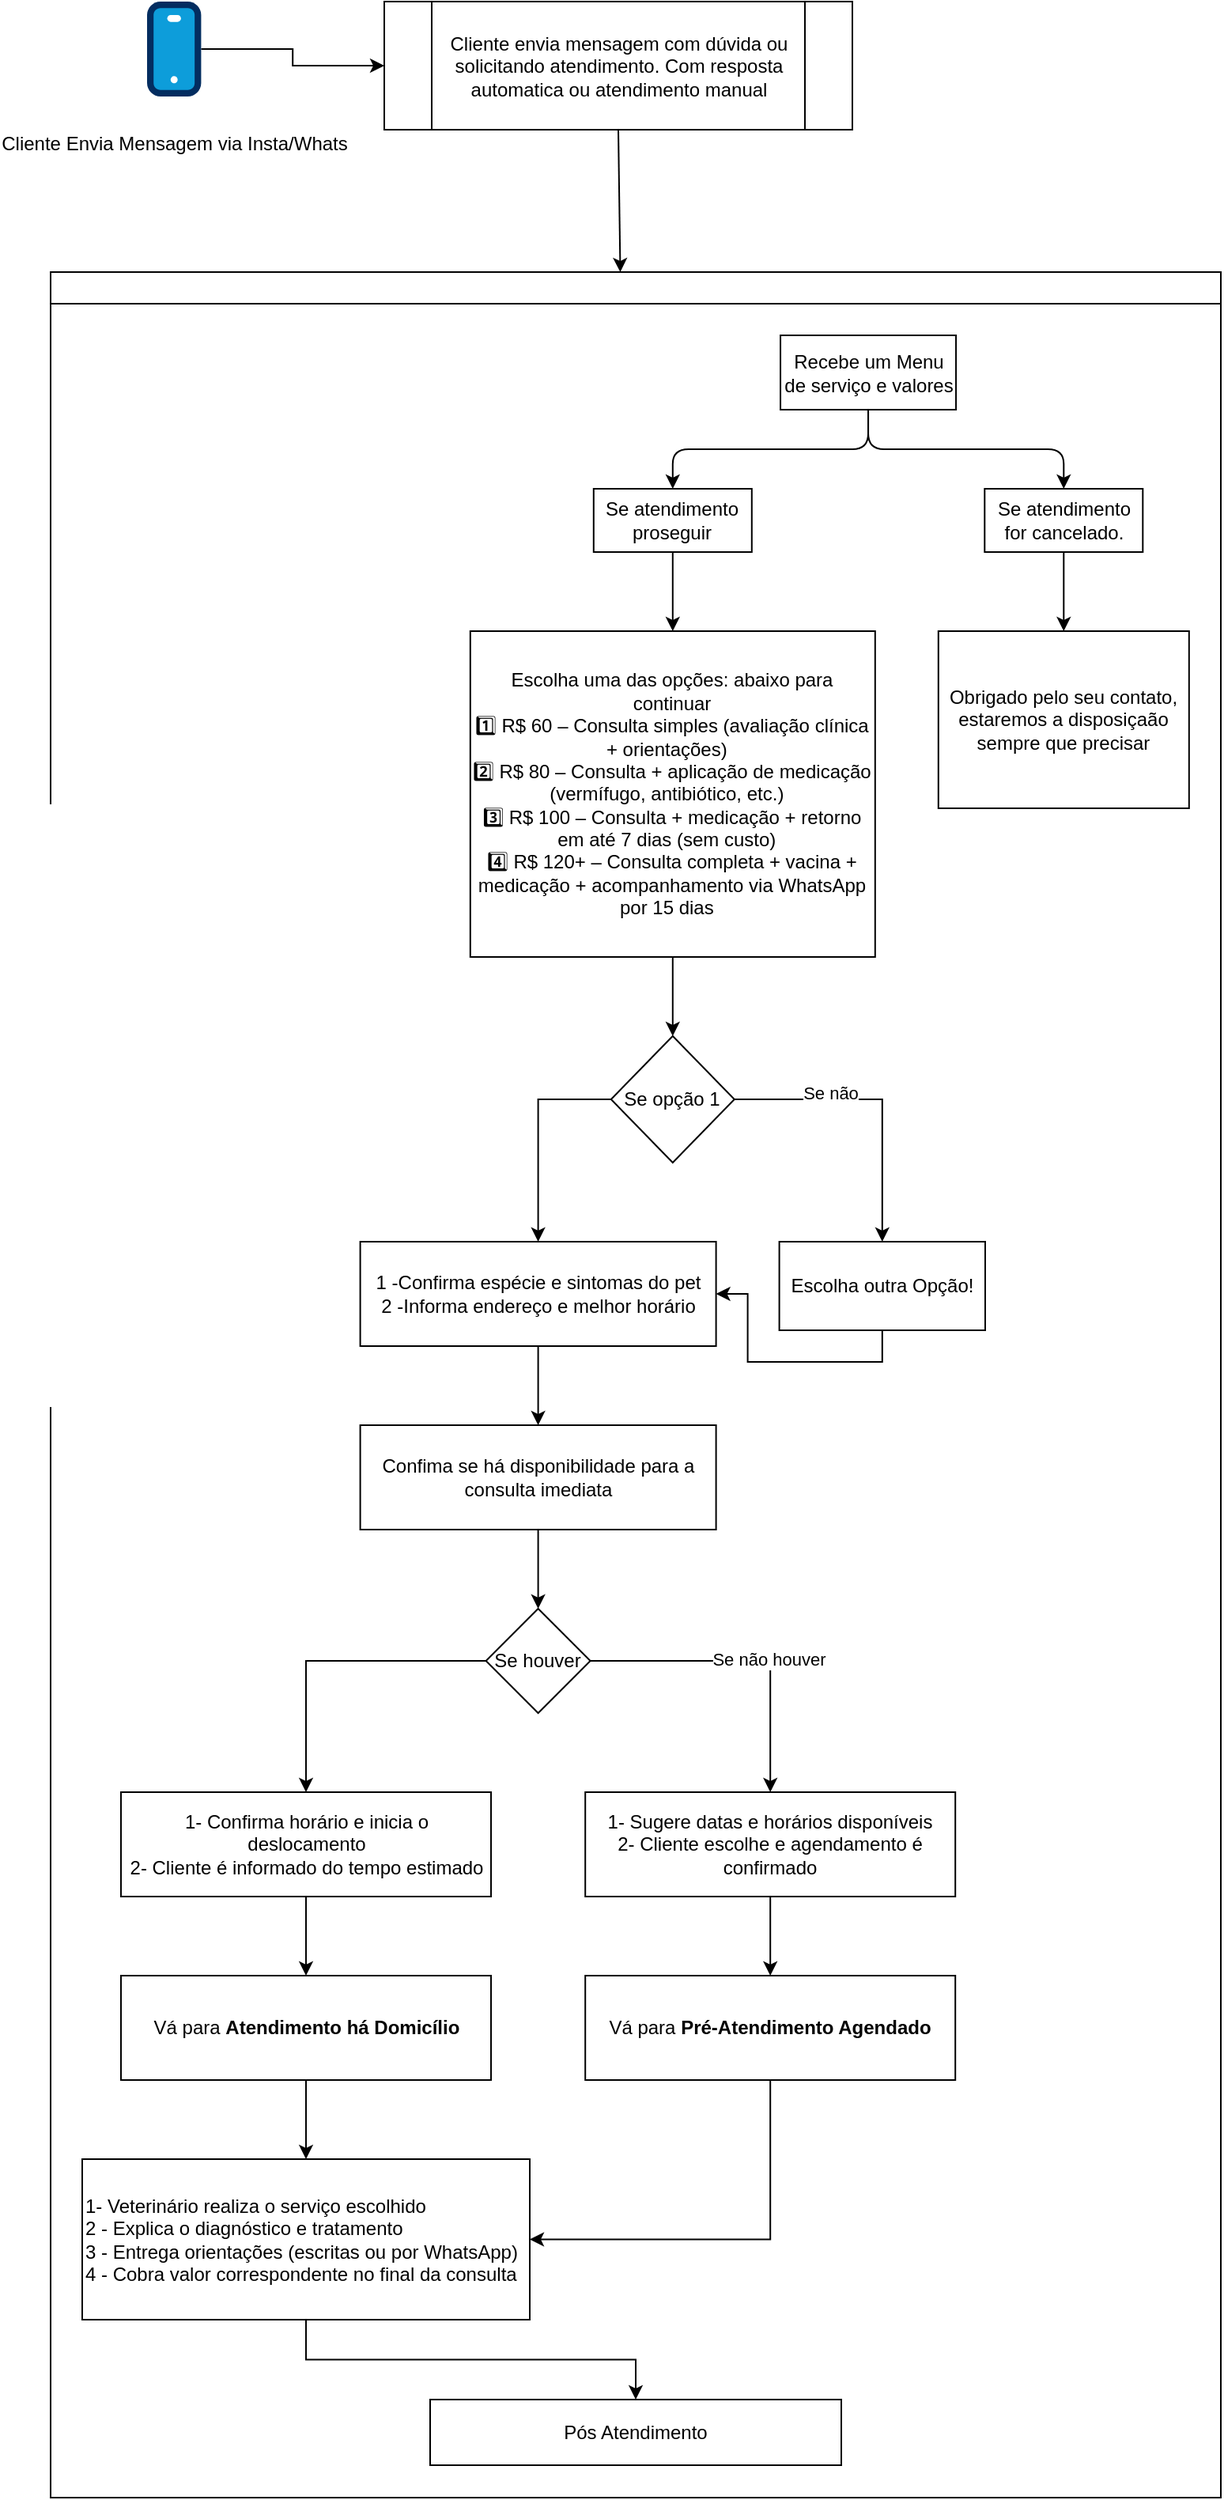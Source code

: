 <mxfile version="28.0.7">
  <diagram name="Page-1" id="y3ROc2sPGpsVdJIadmc_">
    <mxGraphModel dx="1201" dy="510" grid="0" gridSize="10" guides="1" tooltips="1" connect="1" arrows="1" fold="1" page="1" pageScale="1" pageWidth="1654" pageHeight="1169" math="0" shadow="0">
      <root>
        <mxCell id="0" />
        <mxCell id="1" parent="0" />
        <mxCell id="LuNSkz3YYq7r58OBSz8q-1" value="Cliente envia mensagem com dúvida ou solicitando atendimento. Com resposta automatica ou atendimento manual" style="shape=process;whiteSpace=wrap;html=1;backgroundOutline=1;" vertex="1" parent="1">
          <mxGeometry x="460" y="40" width="296" height="81" as="geometry" />
        </mxCell>
        <mxCell id="LuNSkz3YYq7r58OBSz8q-10" value="" style="edgeStyle=orthogonalEdgeStyle;rounded=0;orthogonalLoop=1;jettySize=auto;html=1;" edge="1" parent="1" source="LuNSkz3YYq7r58OBSz8q-9" target="LuNSkz3YYq7r58OBSz8q-1">
          <mxGeometry relative="1" as="geometry" />
        </mxCell>
        <mxCell id="LuNSkz3YYq7r58OBSz8q-9" value="Cliente Envia Mensagem via Insta/Whats" style="verticalLabelPosition=bottom;aspect=fixed;html=1;shape=mxgraph.salesforce.apps;" vertex="1" parent="1">
          <mxGeometry x="310" y="40" width="34.2" height="60" as="geometry" />
        </mxCell>
        <mxCell id="LuNSkz3YYq7r58OBSz8q-17" value="" style="endArrow=classic;html=1;rounded=0;exitX=0.5;exitY=1;exitDx=0;exitDy=0;" edge="1" parent="1" source="LuNSkz3YYq7r58OBSz8q-1" target="LuNSkz3YYq7r58OBSz8q-11">
          <mxGeometry width="50" height="50" relative="1" as="geometry">
            <mxPoint x="578" y="121" as="sourcePoint" />
            <mxPoint x="578" y="186" as="targetPoint" />
          </mxGeometry>
        </mxCell>
        <mxCell id="LuNSkz3YYq7r58OBSz8q-11" value="" style="swimlane;startSize=20;horizontal=1;childLayout=treeLayout;horizontalTree=0;sortEdges=1;resizable=0;containerType=tree;fontSize=12;" vertex="1" parent="1">
          <mxGeometry x="249" y="211" width="740" height="1407" as="geometry" />
        </mxCell>
        <mxCell id="LuNSkz3YYq7r58OBSz8q-12" value="Recebe um Menu de serviço e valores" style="whiteSpace=wrap;html=1;" vertex="1" parent="LuNSkz3YYq7r58OBSz8q-11">
          <mxGeometry x="461.527" y="40" width="111" height="47" as="geometry" />
        </mxCell>
        <mxCell id="LuNSkz3YYq7r58OBSz8q-13" value="Se atendimento proseguir" style="whiteSpace=wrap;html=1;" vertex="1" parent="LuNSkz3YYq7r58OBSz8q-11">
          <mxGeometry x="343.4" y="137" width="100" height="40" as="geometry" />
        </mxCell>
        <mxCell id="LuNSkz3YYq7r58OBSz8q-14" value="" style="edgeStyle=elbowEdgeStyle;elbow=vertical;html=1;rounded=1;curved=0;sourcePerimeterSpacing=0;targetPerimeterSpacing=0;startSize=6;endSize=6;" edge="1" parent="LuNSkz3YYq7r58OBSz8q-11" source="LuNSkz3YYq7r58OBSz8q-12" target="LuNSkz3YYq7r58OBSz8q-13">
          <mxGeometry relative="1" as="geometry" />
        </mxCell>
        <mxCell id="LuNSkz3YYq7r58OBSz8q-15" value="Se atendimento for cancelado." style="whiteSpace=wrap;html=1;" vertex="1" parent="LuNSkz3YYq7r58OBSz8q-11">
          <mxGeometry x="590.655" y="137" width="100" height="40" as="geometry" />
        </mxCell>
        <mxCell id="LuNSkz3YYq7r58OBSz8q-16" value="" style="edgeStyle=elbowEdgeStyle;elbow=vertical;html=1;rounded=1;curved=0;sourcePerimeterSpacing=0;targetPerimeterSpacing=0;startSize=6;endSize=6;" edge="1" parent="LuNSkz3YYq7r58OBSz8q-11" source="LuNSkz3YYq7r58OBSz8q-12" target="LuNSkz3YYq7r58OBSz8q-15">
          <mxGeometry relative="1" as="geometry" />
        </mxCell>
        <mxCell id="LuNSkz3YYq7r58OBSz8q-19" value="" style="edgeStyle=elbowEdgeStyle;elbow=vertical;html=1;rounded=1;curved=0;sourcePerimeterSpacing=0;targetPerimeterSpacing=0;startSize=6;endSize=6;" edge="1" target="LuNSkz3YYq7r58OBSz8q-20" source="LuNSkz3YYq7r58OBSz8q-15" parent="LuNSkz3YYq7r58OBSz8q-11">
          <mxGeometry relative="1" as="geometry">
            <mxPoint x="-2334.175" y="271" as="sourcePoint" />
          </mxGeometry>
        </mxCell>
        <mxCell id="LuNSkz3YYq7r58OBSz8q-20" value="&lt;div&gt;Obrigado pelo seu contato, estaremos a disposiçaão sempre que precisar&lt;/div&gt;" style="whiteSpace=wrap;html=1;" vertex="1" parent="LuNSkz3YYq7r58OBSz8q-11">
          <mxGeometry x="561.4" y="227" width="158.51" height="112" as="geometry" />
        </mxCell>
        <mxCell id="LuNSkz3YYq7r58OBSz8q-23" value="" style="edgeStyle=elbowEdgeStyle;elbow=vertical;html=1;rounded=1;curved=0;sourcePerimeterSpacing=0;targetPerimeterSpacing=0;startSize=6;endSize=6;" edge="1" target="LuNSkz3YYq7r58OBSz8q-24" source="LuNSkz3YYq7r58OBSz8q-13" parent="LuNSkz3YYq7r58OBSz8q-11">
          <mxGeometry relative="1" as="geometry">
            <mxPoint x="-2334.477" y="271" as="sourcePoint" />
          </mxGeometry>
        </mxCell>
        <mxCell id="LuNSkz3YYq7r58OBSz8q-33" style="edgeStyle=orthogonalEdgeStyle;rounded=0;orthogonalLoop=1;jettySize=auto;html=1;exitX=0.5;exitY=1;exitDx=0;exitDy=0;entryX=0.5;entryY=0;entryDx=0;entryDy=0;" edge="1" parent="LuNSkz3YYq7r58OBSz8q-11" source="LuNSkz3YYq7r58OBSz8q-24" target="LuNSkz3YYq7r58OBSz8q-30">
          <mxGeometry relative="1" as="geometry" />
        </mxCell>
        <mxCell id="LuNSkz3YYq7r58OBSz8q-24" value="&lt;div&gt;Escolha uma das opções: abaixo para continuar&lt;/div&gt;&lt;div&gt;1️⃣ R$ 60 – Consulta simples (avaliação clínica + orientações)&amp;nbsp;&amp;nbsp;&lt;br&gt;2️⃣ R$ 80 – Consulta + aplicação de medicação (vermífugo, antibiótico, etc.)&amp;nbsp;&amp;nbsp;&lt;br&gt;3️⃣ R$ 100 – Consulta + medicação + retorno em até 7 dias (sem custo)&amp;nbsp;&amp;nbsp;&lt;br&gt;4️⃣ R$ 120+ – Consulta completa + vacina + medicação + acompanhamento via WhatsApp por 15 dias&amp;nbsp;&amp;nbsp;&lt;/div&gt;" style="whiteSpace=wrap;html=1;" vertex="1" parent="LuNSkz3YYq7r58OBSz8q-11">
          <mxGeometry x="265.4" y="227" width="256" height="206" as="geometry" />
        </mxCell>
        <mxCell id="LuNSkz3YYq7r58OBSz8q-34" style="edgeStyle=orthogonalEdgeStyle;rounded=0;orthogonalLoop=1;jettySize=auto;html=1;exitX=0;exitY=0.5;exitDx=0;exitDy=0;entryX=0.5;entryY=0;entryDx=0;entryDy=0;" edge="1" parent="LuNSkz3YYq7r58OBSz8q-11" source="LuNSkz3YYq7r58OBSz8q-30" target="LuNSkz3YYq7r58OBSz8q-38">
          <mxGeometry relative="1" as="geometry">
            <mxPoint x="-2281.792" y="601" as="targetPoint" />
          </mxGeometry>
        </mxCell>
        <mxCell id="LuNSkz3YYq7r58OBSz8q-35" style="edgeStyle=orthogonalEdgeStyle;rounded=0;orthogonalLoop=1;jettySize=auto;html=1;exitX=1;exitY=0.5;exitDx=0;exitDy=0;entryX=0.5;entryY=0;entryDx=0;entryDy=0;" edge="1" parent="LuNSkz3YYq7r58OBSz8q-11" source="LuNSkz3YYq7r58OBSz8q-30" target="LuNSkz3YYq7r58OBSz8q-39">
          <mxGeometry relative="1" as="geometry">
            <mxPoint x="-2107.792" y="591" as="targetPoint" />
          </mxGeometry>
        </mxCell>
        <mxCell id="LuNSkz3YYq7r58OBSz8q-40" value="Se não" style="edgeLabel;html=1;align=center;verticalAlign=middle;resizable=0;points=[];" vertex="1" connectable="0" parent="LuNSkz3YYq7r58OBSz8q-35">
          <mxGeometry x="-0.344" y="4" relative="1" as="geometry">
            <mxPoint as="offset" />
          </mxGeometry>
        </mxCell>
        <mxCell id="LuNSkz3YYq7r58OBSz8q-30" value="&lt;div&gt;Se opção 1&lt;/div&gt;" style="rhombus;whiteSpace=wrap;html=1;" vertex="1" parent="LuNSkz3YYq7r58OBSz8q-11">
          <mxGeometry x="354.4" y="483" width="78" height="80" as="geometry" />
        </mxCell>
        <mxCell id="LuNSkz3YYq7r58OBSz8q-38" value="1 -Confirma espécie e sintomas do pet&lt;br&gt;2 -Informa endereço e melhor horário" style="rounded=0;whiteSpace=wrap;html=1;" vertex="1" parent="LuNSkz3YYq7r58OBSz8q-11">
          <mxGeometry x="195.8" y="613" width="225" height="66" as="geometry" />
        </mxCell>
        <mxCell id="LuNSkz3YYq7r58OBSz8q-63" style="edgeStyle=orthogonalEdgeStyle;rounded=0;orthogonalLoop=1;jettySize=auto;html=1;exitX=0.5;exitY=1;exitDx=0;exitDy=0;entryX=1;entryY=0.5;entryDx=0;entryDy=0;" edge="1" parent="LuNSkz3YYq7r58OBSz8q-11" source="LuNSkz3YYq7r58OBSz8q-39" target="LuNSkz3YYq7r58OBSz8q-38">
          <mxGeometry relative="1" as="geometry" />
        </mxCell>
        <mxCell id="LuNSkz3YYq7r58OBSz8q-39" value="Escolha outra Opção!" style="rounded=0;whiteSpace=wrap;html=1;" vertex="1" parent="LuNSkz3YYq7r58OBSz8q-11">
          <mxGeometry x="460.8" y="613" width="130.2" height="56" as="geometry" />
        </mxCell>
        <mxCell id="LuNSkz3YYq7r58OBSz8q-41" style="edgeStyle=orthogonalEdgeStyle;rounded=0;orthogonalLoop=1;jettySize=auto;html=1;exitX=0.5;exitY=1;exitDx=0;exitDy=0;entryX=0.5;entryY=0;entryDx=0;entryDy=0;" edge="1" target="LuNSkz3YYq7r58OBSz8q-42" source="LuNSkz3YYq7r58OBSz8q-38" parent="LuNSkz3YYq7r58OBSz8q-11">
          <mxGeometry relative="1" as="geometry">
            <mxPoint x="-1967.793" y="758" as="targetPoint" />
            <mxPoint x="-1632.165" y="680" as="sourcePoint" />
          </mxGeometry>
        </mxCell>
        <mxCell id="LuNSkz3YYq7r58OBSz8q-42" value="Confima se há disponibilidade para a consulta imediata" style="rounded=0;whiteSpace=wrap;html=1;" vertex="1" parent="LuNSkz3YYq7r58OBSz8q-11">
          <mxGeometry x="195.8" y="729" width="225" height="66" as="geometry" />
        </mxCell>
        <mxCell id="LuNSkz3YYq7r58OBSz8q-51" style="edgeStyle=orthogonalEdgeStyle;rounded=0;orthogonalLoop=1;jettySize=auto;html=1;exitX=1;exitY=0.5;exitDx=0;exitDy=0;entryX=0.5;entryY=0;entryDx=0;entryDy=0;" edge="1" parent="LuNSkz3YYq7r58OBSz8q-11" source="LuNSkz3YYq7r58OBSz8q-43" target="LuNSkz3YYq7r58OBSz8q-52">
          <mxGeometry relative="1" as="geometry">
            <mxPoint x="-1858.165" y="941.4" as="targetPoint" />
          </mxGeometry>
        </mxCell>
        <mxCell id="LuNSkz3YYq7r58OBSz8q-54" value="Se não houver" style="edgeLabel;html=1;align=center;verticalAlign=middle;resizable=0;points=[];" vertex="1" connectable="0" parent="LuNSkz3YYq7r58OBSz8q-51">
          <mxGeometry x="0.144" y="1" relative="1" as="geometry">
            <mxPoint as="offset" />
          </mxGeometry>
        </mxCell>
        <mxCell id="LuNSkz3YYq7r58OBSz8q-43" value="Se houver" style="rhombus;whiteSpace=wrap;html=1;" vertex="1" parent="LuNSkz3YYq7r58OBSz8q-11">
          <mxGeometry x="275.3" y="845" width="66" height="66" as="geometry" />
        </mxCell>
        <mxCell id="LuNSkz3YYq7r58OBSz8q-44" value="" style="edgeStyle=orthogonalEdgeStyle;rounded=0;orthogonalLoop=1;jettySize=auto;html=1;" edge="1" parent="LuNSkz3YYq7r58OBSz8q-11" source="LuNSkz3YYq7r58OBSz8q-42" target="LuNSkz3YYq7r58OBSz8q-43">
          <mxGeometry relative="1" as="geometry" />
        </mxCell>
        <mxCell id="LuNSkz3YYq7r58OBSz8q-45" style="edgeStyle=orthogonalEdgeStyle;rounded=0;orthogonalLoop=1;jettySize=auto;html=1;exitX=0.5;exitY=1;exitDx=0;exitDy=0;" edge="1" parent="LuNSkz3YYq7r58OBSz8q-11" source="LuNSkz3YYq7r58OBSz8q-43" target="LuNSkz3YYq7r58OBSz8q-43">
          <mxGeometry relative="1" as="geometry" />
        </mxCell>
        <mxCell id="LuNSkz3YYq7r58OBSz8q-49" value="&lt;div&gt;1- Confirma horário e inicia o deslocamento&lt;/div&gt;&lt;div&gt;2- Cliente é informado do tempo estimado&lt;/div&gt;" style="rounded=0;whiteSpace=wrap;html=1;" vertex="1" parent="LuNSkz3YYq7r58OBSz8q-11">
          <mxGeometry x="44.5" y="961" width="234" height="66" as="geometry" />
        </mxCell>
        <mxCell id="LuNSkz3YYq7r58OBSz8q-50" value="" style="edgeStyle=orthogonalEdgeStyle;rounded=0;orthogonalLoop=1;jettySize=auto;html=1;exitX=0;exitY=0.5;exitDx=0;exitDy=0;" edge="1" parent="LuNSkz3YYq7r58OBSz8q-11" source="LuNSkz3YYq7r58OBSz8q-43" target="LuNSkz3YYq7r58OBSz8q-49">
          <mxGeometry relative="1" as="geometry" />
        </mxCell>
        <mxCell id="LuNSkz3YYq7r58OBSz8q-52" value="1- Sugere datas e horários disponíveis&lt;br&gt;2- Cliente escolhe e agendamento é confirmado" style="rounded=0;whiteSpace=wrap;html=1;" vertex="1" parent="LuNSkz3YYq7r58OBSz8q-11">
          <mxGeometry x="338.1" y="961" width="234" height="66" as="geometry" />
        </mxCell>
        <mxCell id="LuNSkz3YYq7r58OBSz8q-55" value="" style="edgeStyle=orthogonalEdgeStyle;rounded=0;orthogonalLoop=1;jettySize=auto;html=1;exitX=0.5;exitY=1;exitDx=0;exitDy=0;" edge="1" target="LuNSkz3YYq7r58OBSz8q-56" source="LuNSkz3YYq7r58OBSz8q-49" parent="LuNSkz3YYq7r58OBSz8q-11">
          <mxGeometry relative="1" as="geometry">
            <mxPoint x="-69.027" y="1005" as="sourcePoint" />
          </mxGeometry>
        </mxCell>
        <mxCell id="LuNSkz3YYq7r58OBSz8q-56" value="Vá para &lt;b&gt;Atendimento há Domicílio&lt;/b&gt;" style="rounded=0;whiteSpace=wrap;html=1;" vertex="1" parent="LuNSkz3YYq7r58OBSz8q-11">
          <mxGeometry x="44.5" y="1077" width="234" height="66" as="geometry" />
        </mxCell>
        <mxCell id="LuNSkz3YYq7r58OBSz8q-57" style="edgeStyle=orthogonalEdgeStyle;rounded=0;orthogonalLoop=1;jettySize=auto;html=1;exitX=0.5;exitY=1;exitDx=0;exitDy=0;entryX=0.5;entryY=0;entryDx=0;entryDy=0;" edge="1" target="LuNSkz3YYq7r58OBSz8q-59" source="LuNSkz3YYq7r58OBSz8q-52" parent="LuNSkz3YYq7r58OBSz8q-11">
          <mxGeometry relative="1" as="geometry">
            <mxPoint x="-1630.665" y="1127.4" as="targetPoint" />
            <mxPoint x="88.473" y="1064" as="sourcePoint" />
          </mxGeometry>
        </mxCell>
        <mxCell id="LuNSkz3YYq7r58OBSz8q-62" style="edgeStyle=orthogonalEdgeStyle;rounded=0;orthogonalLoop=1;jettySize=auto;html=1;exitX=0.5;exitY=1;exitDx=0;exitDy=0;entryX=1;entryY=0.5;entryDx=0;entryDy=0;" edge="1" parent="LuNSkz3YYq7r58OBSz8q-11" source="LuNSkz3YYq7r58OBSz8q-59" target="LuNSkz3YYq7r58OBSz8q-61">
          <mxGeometry relative="1" as="geometry" />
        </mxCell>
        <mxCell id="LuNSkz3YYq7r58OBSz8q-59" value="Vá para &lt;b&gt;Pré-Atendimento Agendado&lt;/b&gt;" style="rounded=0;whiteSpace=wrap;html=1;" vertex="1" parent="LuNSkz3YYq7r58OBSz8q-11">
          <mxGeometry x="338.1" y="1077" width="234" height="66" as="geometry" />
        </mxCell>
        <mxCell id="LuNSkz3YYq7r58OBSz8q-60" value="" style="edgeStyle=orthogonalEdgeStyle;rounded=0;orthogonalLoop=1;jettySize=auto;html=1;exitX=0.5;exitY=1;exitDx=0;exitDy=0;" edge="1" target="LuNSkz3YYq7r58OBSz8q-61" source="LuNSkz3YYq7r58OBSz8q-56" parent="LuNSkz3YYq7r58OBSz8q-11">
          <mxGeometry relative="1" as="geometry">
            <mxPoint x="-51.527" y="1216" as="sourcePoint" />
          </mxGeometry>
        </mxCell>
        <mxCell id="LuNSkz3YYq7r58OBSz8q-61" value="&lt;div align=&quot;justify&quot;&gt;1- Veterinário realiza o serviço escolhido&lt;/div&gt;&lt;div align=&quot;justify&quot;&gt;2 - Explica o diagnóstico e tratamento&lt;/div&gt;&lt;div align=&quot;justify&quot;&gt;3 - Entrega orientações (escritas ou por WhatsApp)&lt;br&gt;4 - Cobra valor correspondente no final da consulta&lt;/div&gt;" style="rounded=0;whiteSpace=wrap;html=1;align=left;" vertex="1" parent="LuNSkz3YYq7r58OBSz8q-11">
          <mxGeometry x="20" y="1193" width="283" height="101.5" as="geometry" />
        </mxCell>
        <mxCell id="LuNSkz3YYq7r58OBSz8q-64" value="" style="edgeStyle=orthogonalEdgeStyle;rounded=0;orthogonalLoop=1;jettySize=auto;html=1;exitX=0.5;exitY=1;exitDx=0;exitDy=0;entryX=0.5;entryY=0;entryDx=0;entryDy=0;" edge="1" target="LuNSkz3YYq7r58OBSz8q-65" source="LuNSkz3YYq7r58OBSz8q-61" parent="LuNSkz3YYq7r58OBSz8q-11">
          <mxGeometry relative="1" as="geometry">
            <mxPoint x="400" y="1334" as="sourcePoint" />
            <mxPoint x="363" y="1342" as="targetPoint" />
            <Array as="points" />
          </mxGeometry>
        </mxCell>
        <mxCell id="LuNSkz3YYq7r58OBSz8q-65" value="&lt;div align=&quot;center&quot;&gt;Pós Atendimento&lt;/div&gt;" style="rounded=0;whiteSpace=wrap;html=1;align=center;" vertex="1" parent="LuNSkz3YYq7r58OBSz8q-11">
          <mxGeometry x="240" y="1345" width="260" height="41.5" as="geometry" />
        </mxCell>
      </root>
    </mxGraphModel>
  </diagram>
</mxfile>
